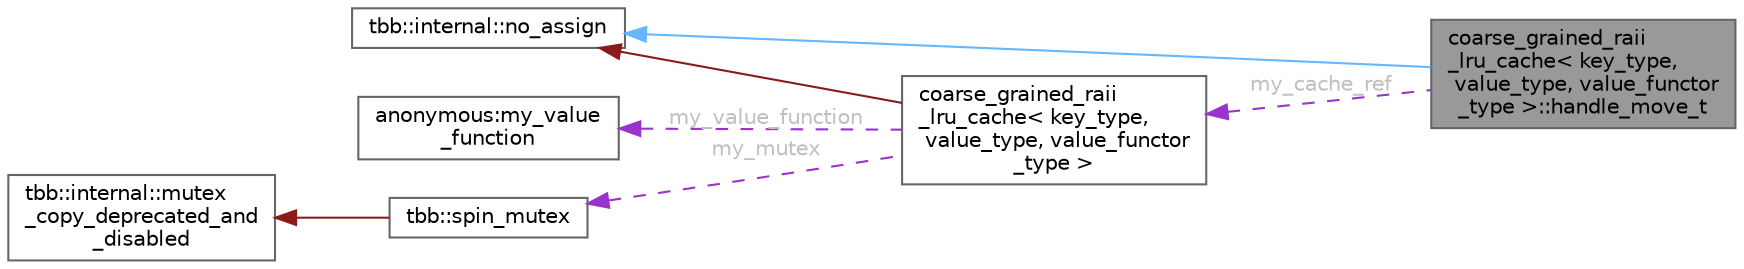 digraph "coarse_grained_raii_lru_cache&lt; key_type, value_type, value_functor_type &gt;::handle_move_t"
{
 // LATEX_PDF_SIZE
  bgcolor="transparent";
  edge [fontname=Helvetica,fontsize=10,labelfontname=Helvetica,labelfontsize=10];
  node [fontname=Helvetica,fontsize=10,shape=box,height=0.2,width=0.4];
  rankdir="LR";
  Node1 [id="Node000001",label="coarse_grained_raii\l_lru_cache\< key_type,\l value_type, value_functor\l_type \>::handle_move_t",height=0.2,width=0.4,color="gray40", fillcolor="grey60", style="filled", fontcolor="black",tooltip=" "];
  Node2 -> Node1 [id="edge7_Node000001_Node000002",dir="back",color="steelblue1",style="solid",tooltip=" "];
  Node2 [id="Node000002",label="tbb::internal::no_assign",height=0.2,width=0.4,color="gray40", fillcolor="white", style="filled",tooltip=" "];
  Node3 -> Node1 [id="edge8_Node000001_Node000003",dir="back",color="darkorchid3",style="dashed",tooltip=" ",label=" my_cache_ref",fontcolor="grey" ];
  Node3 [id="Node000003",label="coarse_grained_raii\l_lru_cache\< key_type,\l value_type, value_functor\l_type \>",height=0.2,width=0.4,color="gray40", fillcolor="white", style="filled",URL="$classcoarse__grained__raii__lru__cache.html",tooltip=" "];
  Node2 -> Node3 [id="edge9_Node000003_Node000002",dir="back",color="firebrick4",style="solid",tooltip=" "];
  Node4 -> Node3 [id="edge10_Node000003_Node000004",dir="back",color="darkorchid3",style="dashed",tooltip=" ",label=" my_value_function",fontcolor="grey" ];
  Node4 [id="Node000004",label="anonymous:my_value\l_function",height=0.2,width=0.4,color="gray40", fillcolor="white", style="filled",tooltip=" "];
  Node5 -> Node3 [id="edge11_Node000003_Node000005",dir="back",color="darkorchid3",style="dashed",tooltip=" ",label=" my_mutex",fontcolor="grey" ];
  Node5 [id="Node000005",label="tbb::spin_mutex",height=0.2,width=0.4,color="gray40", fillcolor="white", style="filled",URL="$classtbb_1_1spin__mutex.html",tooltip="A lock that occupies a single byte."];
  Node6 -> Node5 [id="edge12_Node000005_Node000006",dir="back",color="firebrick4",style="solid",tooltip=" "];
  Node6 [id="Node000006",label="tbb::internal::mutex\l_copy_deprecated_and\l_disabled",height=0.2,width=0.4,color="gray40", fillcolor="white", style="filled",tooltip=" "];
}
